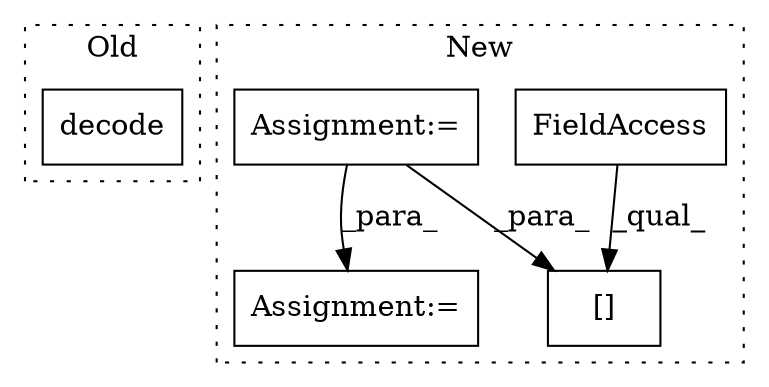 digraph G {
subgraph cluster0 {
1 [label="decode" a="32" s="11122,11136" l="7,1" shape="box"];
label = "Old";
style="dotted";
}
subgraph cluster1 {
2 [label="[]" a="2" s="11222,11236" l="8,1" shape="box"];
3 [label="FieldAccess" a="22" s="11222" l="7" shape="box"];
4 [label="Assignment:=" a="7" s="11084,11176" l="65,2" shape="box"];
5 [label="Assignment:=" a="7" s="11295" l="2" shape="box"];
label = "New";
style="dotted";
}
3 -> 2 [label="_qual_"];
4 -> 2 [label="_para_"];
4 -> 5 [label="_para_"];
}